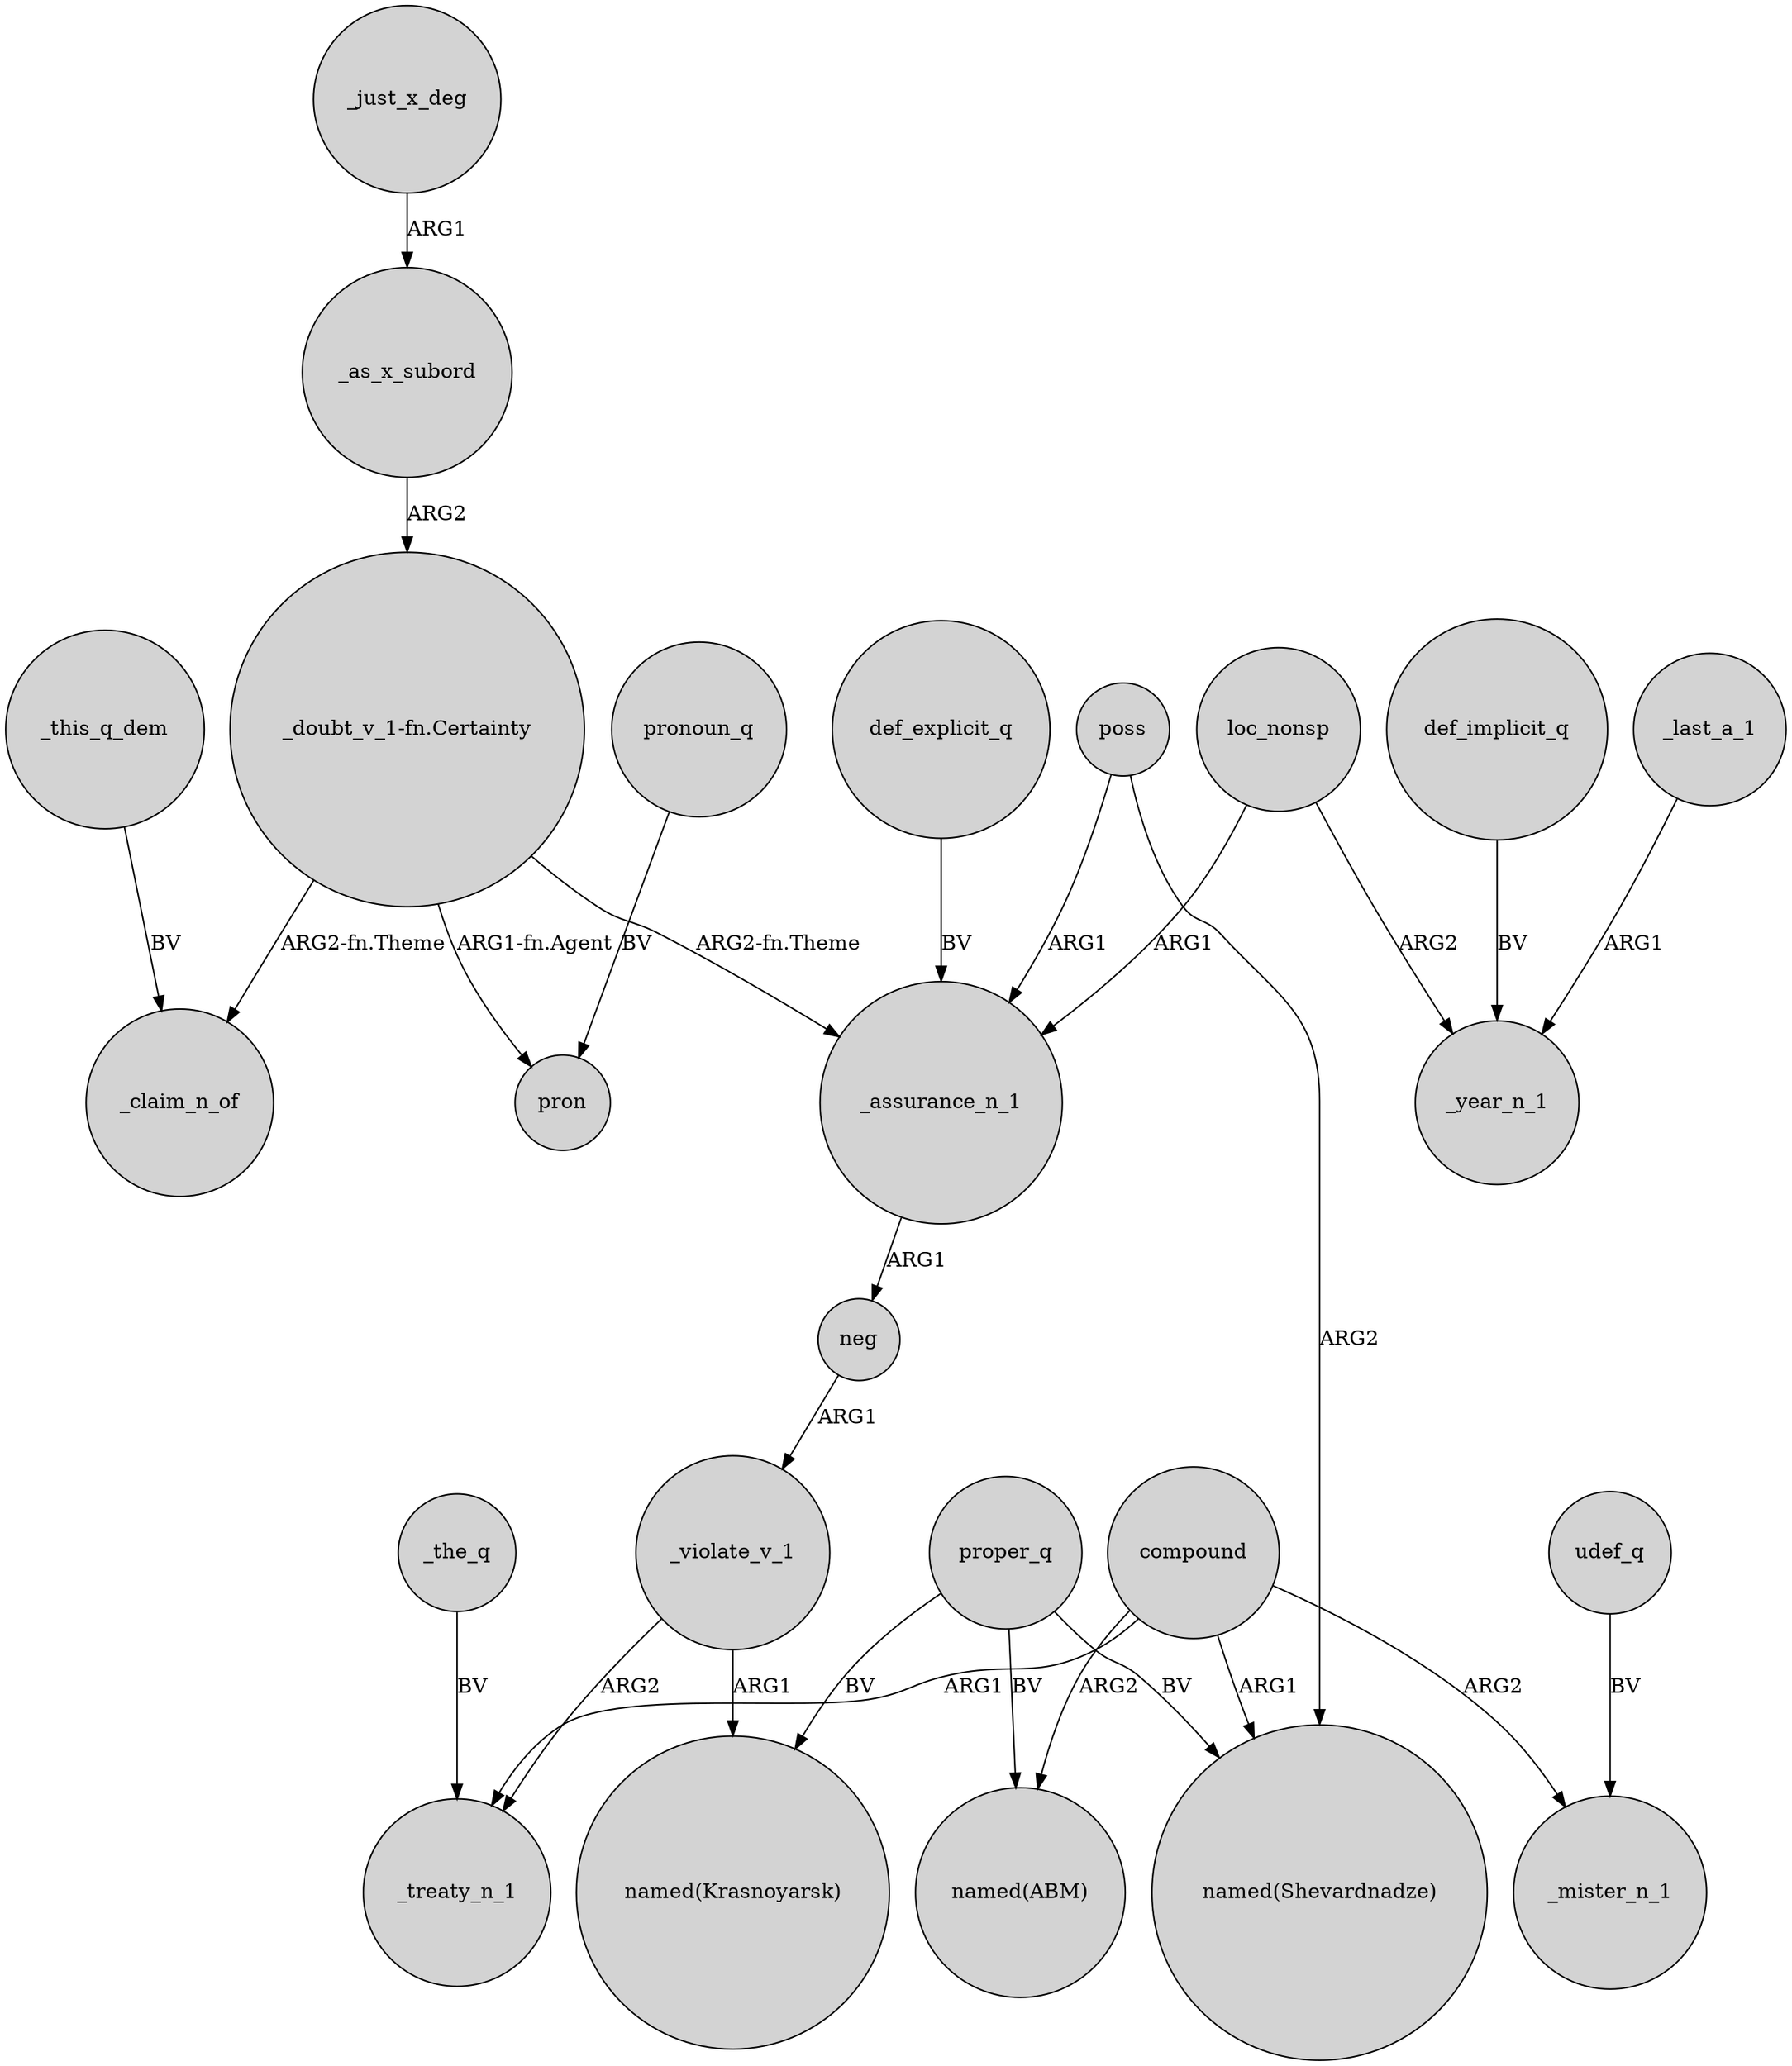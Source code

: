 digraph {
	node [shape=circle style=filled]
	"_doubt_v_1-fn.Certainty" -> _claim_n_of [label="ARG2-fn.Theme"]
	_just_x_deg -> _as_x_subord [label=ARG1]
	neg -> _violate_v_1 [label=ARG1]
	_assurance_n_1 -> neg [label=ARG1]
	proper_q -> "named(ABM)" [label=BV]
	def_implicit_q -> _year_n_1 [label=BV]
	compound -> _treaty_n_1 [label=ARG1]
	_the_q -> _treaty_n_1 [label=BV]
	compound -> _mister_n_1 [label=ARG2]
	udef_q -> _mister_n_1 [label=BV]
	proper_q -> "named(Krasnoyarsk)" [label=BV]
	compound -> "named(Shevardnadze)" [label=ARG1]
	"_doubt_v_1-fn.Certainty" -> pron [label="ARG1-fn.Agent"]
	_this_q_dem -> _claim_n_of [label=BV]
	compound -> "named(ABM)" [label=ARG2]
	def_explicit_q -> _assurance_n_1 [label=BV]
	pronoun_q -> pron [label=BV]
	loc_nonsp -> _assurance_n_1 [label=ARG1]
	poss -> "named(Shevardnadze)" [label=ARG2]
	loc_nonsp -> _year_n_1 [label=ARG2]
	_violate_v_1 -> "named(Krasnoyarsk)" [label=ARG1]
	_last_a_1 -> _year_n_1 [label=ARG1]
	poss -> _assurance_n_1 [label=ARG1]
	_as_x_subord -> "_doubt_v_1-fn.Certainty" [label=ARG2]
	"_doubt_v_1-fn.Certainty" -> _assurance_n_1 [label="ARG2-fn.Theme"]
	proper_q -> "named(Shevardnadze)" [label=BV]
	_violate_v_1 -> _treaty_n_1 [label=ARG2]
}

